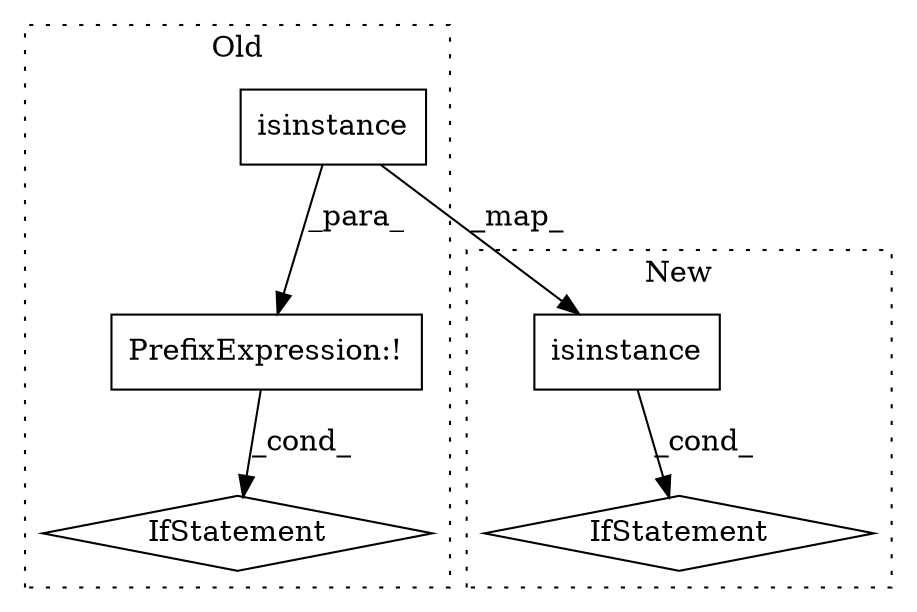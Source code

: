 digraph G {
subgraph cluster0 {
1 [label="isinstance" a="32" s="14763,14847" l="11,2" shape="box"];
4 [label="IfStatement" a="25" s="14758,14849" l="4,2" shape="diamond"];
5 [label="PrefixExpression:!" a="38" s="14762" l="1" shape="box"];
label = "Old";
style="dotted";
}
subgraph cluster1 {
2 [label="isinstance" a="32" s="14802,14886" l="11,2" shape="box"];
3 [label="IfStatement" a="25" s="14798,14888" l="4,2" shape="diamond"];
label = "New";
style="dotted";
}
1 -> 5 [label="_para_"];
1 -> 2 [label="_map_"];
2 -> 3 [label="_cond_"];
5 -> 4 [label="_cond_"];
}